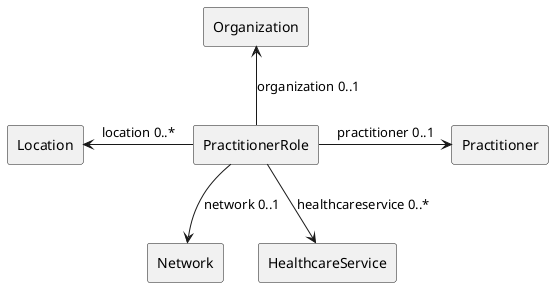 @startuml

agent PractitionerRole as practitionerRole
agent Practitioner as practitioner
agent Organization as organization
agent Location as location
agent Network as network
agent HealthcareService as service


practitionerRole -right-> practitioner: "practitioner 0..1"
practitionerRole -up-> organization: "organization 0..1"
practitionerRole -down-> service: "healthcareservice 0..*"
practitionerRole -down-> network: "network 0..1"
practitionerRole -left-> location: "location 0..*"


@enduml